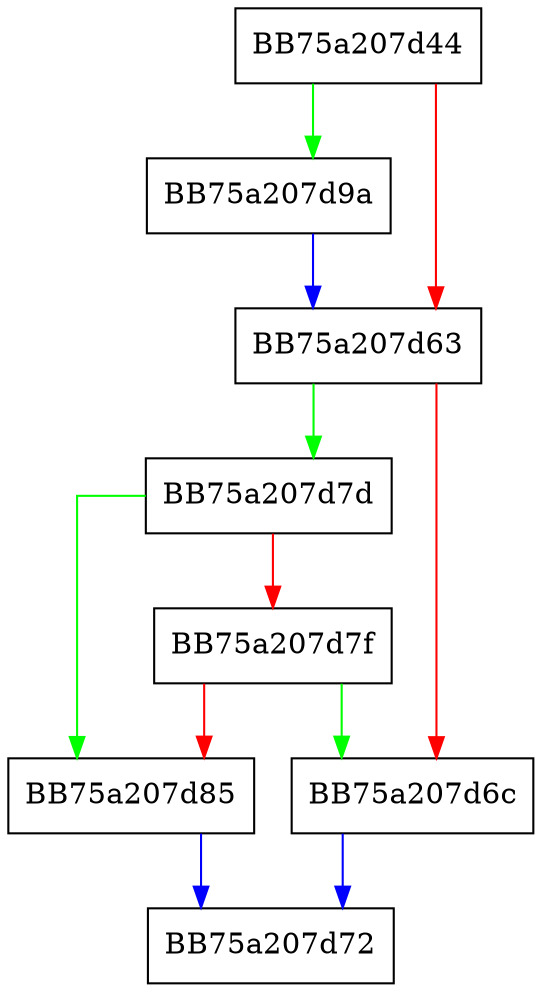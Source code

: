 digraph GetDirtyDistance {
  node [shape="box"];
  graph [splines=ortho];
  BB75a207d44 -> BB75a207d9a [color="green"];
  BB75a207d44 -> BB75a207d63 [color="red"];
  BB75a207d63 -> BB75a207d7d [color="green"];
  BB75a207d63 -> BB75a207d6c [color="red"];
  BB75a207d6c -> BB75a207d72 [color="blue"];
  BB75a207d7d -> BB75a207d85 [color="green"];
  BB75a207d7d -> BB75a207d7f [color="red"];
  BB75a207d7f -> BB75a207d6c [color="green"];
  BB75a207d7f -> BB75a207d85 [color="red"];
  BB75a207d85 -> BB75a207d72 [color="blue"];
  BB75a207d9a -> BB75a207d63 [color="blue"];
}